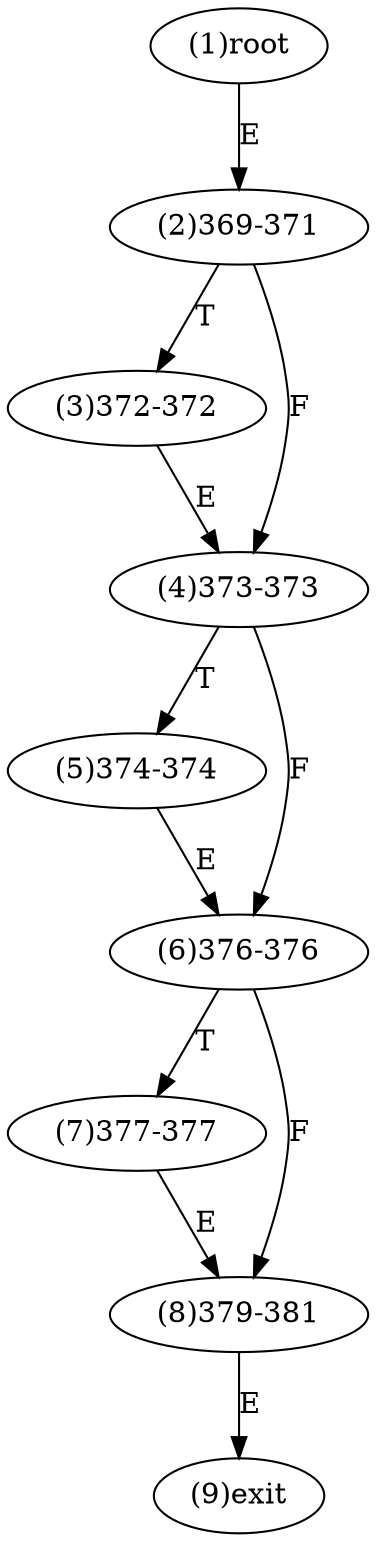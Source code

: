 digraph "" { 
1[ label="(1)root"];
2[ label="(2)369-371"];
3[ label="(3)372-372"];
4[ label="(4)373-373"];
5[ label="(5)374-374"];
6[ label="(6)376-376"];
7[ label="(7)377-377"];
8[ label="(8)379-381"];
9[ label="(9)exit"];
1->2[ label="E"];
2->4[ label="F"];
2->3[ label="T"];
3->4[ label="E"];
4->6[ label="F"];
4->5[ label="T"];
5->6[ label="E"];
6->8[ label="F"];
6->7[ label="T"];
7->8[ label="E"];
8->9[ label="E"];
}